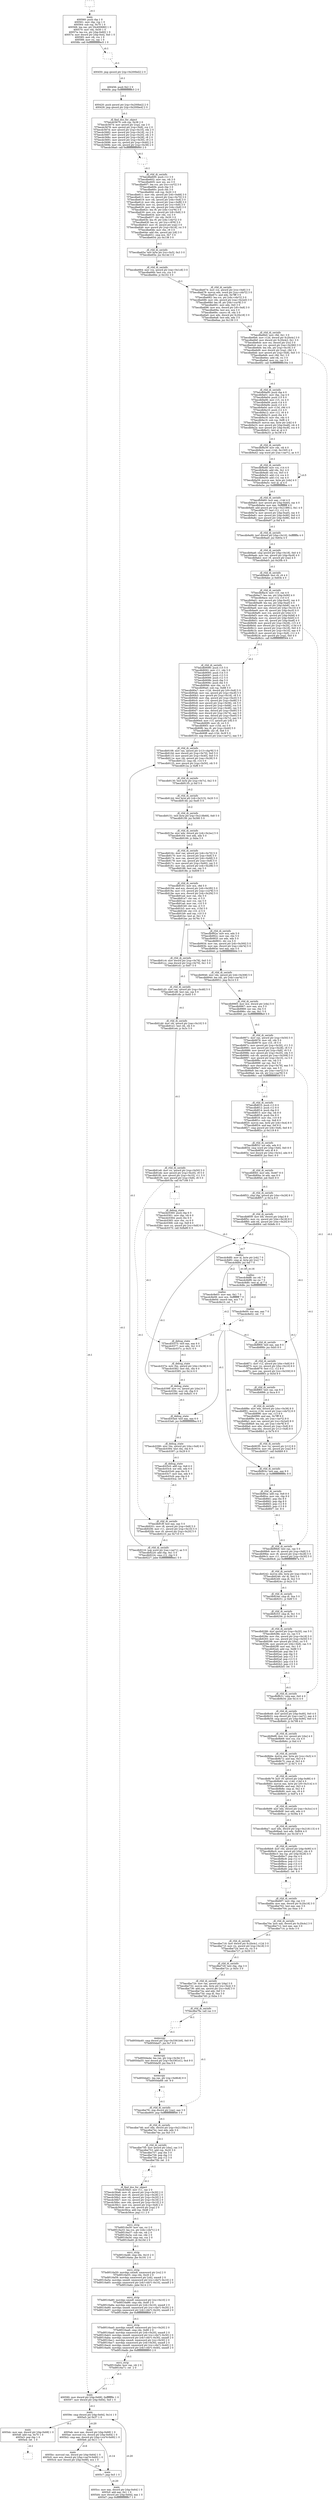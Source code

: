 digraph "G" { 
//Starting Function f_1
  subgraph 1 {
    label = "1";
    B1 [shape=box, style=dashed, label=""];
    B1 -> B2 [style=dashed, color="black", label=" ct:1"];
    B2 [shape=box, style=solid, label="main\n400560: push rbp 1 0\n400561: mov rbp, rsp 1 0\n400564: sub rsp, 0x70 1 0\n400568: lea rax, ptr [0x400680] 1 0\n400570: mov rdx, 0x50 1 0\n40057a: lea rcx, ptr [rbp-0x60] 1 0\n40057e: mov dword ptr [rbp-0x4], 0x0 1 0\n400585: mov rdi, rcx 1 0\n400588: mov rsi, rax 1 0\n40058b: call 0xfffffffffffffec5 1 0"];
    B2 -> B108 [style=dashed, color="black", label=" ct:1"];
    B2 -> B4 [style=solid, color="black", label=" ct:1"];
    B108 [shape=box, style=solid, label="main\n400590: mov dword ptr [rbp-0x68], 0xffffff9c 1 0\n400597: mov dword ptr [rbp-0x64], 0x0 1 0"];
    B108 -> B113 [style=solid, color="black", label=" ct:1"];
    B113 [shape=box, style=solid, label="main\n40059e: cmp dword ptr [rbp-0x64], 0x14 1 0\n4005a5: jnl 0x37 1 0"];
    B113 -> B115 [style=solid, color="black", label=" ct:1"];
    B113 -> B110 [style=solid, color="black", label=" ct:20"];
    B110 [shape=box, style=solid, label="main\n4005ab: mov eax, dword ptr [rbp-0x68] 1 0\n4005ae: movsxd rcx, dword ptr [rbp-0x64] 1 0\n4005b2: cmp eax, dword ptr [rbp+rcx*4-0x60] 1 0\n4005b6: jnl 0x11 1 0"];
    B110 -> B114 [style=solid, color="black", label=" ct:14"];
    B110 -> B111 [style=solid, color="black", label=" ct:6"];
    B111 [shape=box, style=solid, label="main\n4005bc: movsxd rax, dword ptr [rbp-0x64] 1 0\n4005c0: mov ecx, dword ptr [rbp+rax*4-0x60] 1 0\n4005c4: mov dword ptr [rbp-0x68], ecx 1 0"];
    B111 -> B114 [style=solid, color="black", label=" ct:4"];
    B114 [shape=box, style=solid, label="main\n4005c7: jmp 0x5 1 0"];
    B114 -> B112 [style=solid, color="black", label=" ct:20"];
    B112 [shape=box, style=solid, label="main\n4005cc: mov eax, dword ptr [rbp-0x64] 1 0\n4005cf: add eax, 0x1 1 0\n4005d4: mov dword ptr [rbp-0x64], eax 1 0\n4005d7: jmp 0xffffffffffffffc7 1 0"];
    B112 -> B113 [style=solid, color="black", label=" ct:20"];
    B115 [shape=box, style=solid, label="main\n4005dc: mov eax, dword ptr [rbp-0x68] 1 0\n4005df: add rsp, 0x70 1 0\n4005e3: pop rbp 1 0\n4005e4: ret  1 0"];
    B115 -> B116 [style=dashed, color="black", label=" ct:1"];
    B116 [shape=box, style=dashed, label=""];
//Ending Function f_1
  }
//Starting Function f_2
  subgraph 2 {
    label = "2";
    B4 [shape=box, style=dashed, label=""];
    B4 -> B3 [style=dashed, color="black", label=" ct:1"];
    B3 [shape=box, style=solid, label="\n400450: jmp qword ptr [rip+0x200bd2] 2 0"];
    B3 -> B5 [style=solid, color="black", label=" ct:1"];
    B5 [shape=box, style=solid, label="\n400456: push 0x2 2 0\n40045b: jmp 0xffffffffffffffc5 2 0"];
    B5 -> B6 [style=solid, color="black", label=" ct:1"];
    B6 [shape=box, style=solid, label="\n400420: push qword ptr [rip+0x200be2] 2 0\n400426: jmp qword ptr [rip+0x200be4] 2 0"];
    B6 -> B7 [style=solid, color="black", label=" ct:1"];
    B7 [shape=box, style=solid, label="_dl_find_dso_for_object\n7f7becdc5670: sub rsp, 0x38 2 0\n7f7becdc5674: mov qword ptr [rsp], rax 2 0\n7f7becdc5678: mov qword ptr [rsp+0x8], rcx 2 0\n7f7becdc567d: mov qword ptr [rsp+0x10], rdx 2 0\n7f7becdc5682: mov qword ptr [rsp+0x18], rsi 2 0\n7f7becdc5687: mov qword ptr [rsp+0x20], rdi 2 0\n7f7becdc568c: mov qword ptr [rsp+0x28], r8 2 0\n7f7becdc5691: mov qword ptr [rsp+0x30], r9 2 0\n7f7becdc5696: mov rsi, qword ptr [rsp+0x40] 2 0\n7f7becdc569b: mov rdi, qword ptr [rsp+0x38] 2 0\n7f7becdc56a0: call 0xffffffffffff8f60 2 0"];
    B7 -> B100 [style=dashed, color="black", label=" ct:1"];
    B7 -> B9 [style=solid, color="black", label=" ct:1"];
    B100 [shape=box, style=solid, label="_dl_find_dso_for_object\n7f7becdc56a5: mov r11, rax 2 0\n7f7becdc56a8: mov r9, qword ptr [rsp+0x30] 2 0\n7f7becdc56ad: mov r8, qword ptr [rsp+0x28] 2 0\n7f7becdc56b2: mov rdi, qword ptr [rsp+0x20] 2 0\n7f7becdc56b7: mov rsi, qword ptr [rsp+0x18] 2 0\n7f7becdc56bc: mov rdx, qword ptr [rsp+0x10] 2 0\n7f7becdc56c1: mov rcx, qword ptr [rsp+0x8] 2 0\n7f7becdc56c6: mov rax, qword ptr [rsp] 2 0\n7f7becdc56ca: add rsp, 0x48 2 0\n7f7becdc56ce: jmp r11 2 0"];
    B100 -> B102 [style=solid, color="black", label=" ct:1"];
    B102 [shape=box, style=solid, label="envz_strip\n7f7bd9516a30: mov rax, rsi 2 0\n7f7bd9516a33: lea rcx, ptr [rdx+rdx*1] 2 0\n7f7bd9516a37: sub rax, rdi 2 0\n7f7bd9516a3a: sub rax, rdx 2 0\n7f7bd9516a3d: cmp rax, rcx 2 0\n7f7bd9516a40: jb 0x10d 2 0"];
    B102 -> B103 [style=solid, color="black", label=" ct:1"];
    B103 [shape=box, style=solid, label="envz_strip\n7f7bd9516a46: cmp rdx, 0x10 2 0\n7f7bd9516a4a: jbe 0x191 2 0"];
    B103 -> B104 [style=solid, color="black", label=" ct:1"];
    B104 [shape=box, style=solid, label="envz_strip\n7f7bd9516a50: movdqu xmm8, xmmword ptr [rsi] 2 0\n7f7bd9516a55: cmp rdx, 0x20 2 0\n7f7bd9516a59: movdqu xmmword ptr [rdi], xmm8 2 0\n7f7bd9516a5e: movdqu xmm8, xmmword ptr [rsi+rdx*1-0x10] 2 0\n7f7bd9516a65: movdqu xmmword ptr [rdi+rdx*1-0x10], xmm8 2 0\n7f7bd9516a6c: jnbe 0x14 2 0"];
    B104 -> B105 [style=solid, color="black", label=" ct:1"];
    B105 [shape=box, style=solid, label="envz_strip\n7f7bd9516a80: movdqu xmm8, xmmword ptr [rsi+0x10] 2 0\n7f7bd9516a86: cmp rdx, 0x40 2 0\n7f7bd9516a8a: movdqu xmmword ptr [rdi+0x10], xmm8 2 0\n7f7bd9516a90: movdqu xmm8, xmmword ptr [rsi+rdx*1-0x20] 2 0\n7f7bd9516a97: movdqu xmmword ptr [rdi+rdx*1-0x20], xmm8 2 0\n7f7bd9516a9e: jbe 0xffffffffffffffd0 2 0"];
    B105 -> B106 [style=solid, color="black", label=" ct:1"];
    B106 [shape=box, style=solid, label="envz_strip\n7f7bd9516aa0: movdqu xmm8, xmmword ptr [rsi+0x20] 2 0\n7f7bd9516aa6: cmp rdx, 0x80 2 0\n7f7bd9516aad: movdqu xmmword ptr [rdi+0x20], xmm8 2 0\n7f7bd9516ab3: movdqu xmm8, xmmword ptr [rsi+rdx*1-0x30] 2 0\n7f7bd9516aba: movdqu xmmword ptr [rdi+rdx*1-0x30], xmm8 2 0\n7f7bd9516ac1: movdqu xmm8, xmmword ptr [rsi+0x30] 2 0\n7f7bd9516ac7: movdqu xmmword ptr [rdi+0x30], xmm8 2 0\n7f7bd9516acd: movdqu xmm8, xmmword ptr [rsi+rdx*1-0x40] 2 0\n7f7bd9516ad4: movdqu xmmword ptr [rdi+rdx*1-0x40], xmm8 2 0\n7f7bd9516adb: jbe 0xffffffffffffff93 2 0"];
    B106 -> B107 [style=solid, color="black", label=" ct:1"];
    B107 [shape=box, style=solid, label="envz_strip\n7f7bd9516a6e: mov rax, rdi 2 0\n7f7bd9516a71: ret  2 0"];
    B107 -> B109 [style=dashed, color="black", label=" ct:1"];
    B109 [shape=box, style=dashed, label=""];
    B109 -> B108 [style=solid, color="black", label=" ct:1"];
//Ending Function f_2
  }
//Starting Function f_3
  subgraph 3 {
    label = "3";
    B9 [shape=box, style=dashed, label=""];
    B9 -> B8 [style=dashed, color="black", label=" ct:1"];
    B8 [shape=box, style=solid, label="_dl_rtld_di_serinfo\n7f7becdbe600: push r12 3 0\n7f7becdbe602: mov rax, rdi 3 0\n7f7becdbe605: mov esi, esi 3 0\n7f7becdbe607: lea rcx, ptr [rsi+rsi*2] 3 0\n7f7becdbe60b: push rbp 3 0\n7f7becdbe60c: push rbx 3 0\n7f7becdbe60d: sub rsp, 0x20 3 0\n7f7becdbe611: mov rdx, qword ptr [rdi+0x68] 3 0\n7f7becdbe615: mov rsi, qword ptr [rax+0x70] 3 0\n7f7becdbe619: mov rdi, qword ptr [rdx+0x8] 3 0\n7f7becdbe61d: mov rdx, qword ptr [rax+0xf8] 3 0\n7f7becdbe624: mov rsi, qword ptr [rsi+0x8] 3 0\n7f7becdbe628: mov rdx, qword ptr [rdx+0x8] 3 0\n7f7becdbe62c: lea r8, ptr [rdx+rcx*8] 3 0\n7f7becdbe630: mov rcx, qword ptr [r8+0x8] 3 0\n7f7becdbe634: mov rdx, rcx 3 0\n7f7becdbe637: shr rdx, 0x20 3 0\n7f7becdbe63b: lea r9, ptr [rdx+rdx*2] 3 0\n7f7becdbe63f: lea rsi, ptr [rsi+r9*8] 3 0\n7f7becdbe643: mov r9, qword ptr [rax] 3 0\n7f7becdbe646: mov qword ptr [rsp+0x18], rsi 3 0\n7f7becdbe64b: mov rbx, r9 3 0\n7f7becdbe64e: add rbx, qword ptr [r8] 3 0\n7f7becdbe651: cmp ecx, 0x7 3 0\n7f7becdbe654: jnz 0x138 3 0"];
    B8 -> B10 [style=solid, color="black", label=" ct:1"];
    B10 [shape=box, style=solid, label="_dl_rtld_di_serinfo\n7f7becdbe65a: test byte ptr [rsi+0x5], 0x3 3 0\n7f7becdbe65e: jnz 0x14d 3 0"];
    B10 -> B11 [style=solid, color="black", label=" ct:1"];
    B11 [shape=box, style=solid, label="_dl_rtld_di_serinfo\n7f7becdbe664: mov rcx, qword ptr [rax+0x1c8] 3 0\n7f7becdbe66b: test rcx, rcx 3 0\n7f7becdbe66e: jz 0x102 3 0"];
    B11 -> B12 [style=solid, color="black", label=" ct:1"];
    B12 [shape=box, style=solid, label="_dl_rtld_di_serinfo\n7f7becdbe674: mov rcx, qword ptr [rcx+0x8] 3 0\n7f7becdbe678: movzx edx, word ptr [rcx+rdx*2] 3 0\n7f7becdbe67c: and edx, 0x7fff 3 0\n7f7becdbe682: lea rcx, ptr [rdx+rdx*2] 3 0\n7f7becdbe686: mov rdx, qword ptr [rax+0x2e0] 3 0\n7f7becdbe68d: lea r8, ptr [rdx+rcx*8] 3 0\n7f7becdbe691: mov edx, 0x0 3 0\n7f7becdbe696: mov ecx, dword ptr [r8+0x8] 3 0\n7f7becdbe69a: test ecx, ecx 3 0\n7f7becdbe69c: cmovz r8, rdx 3 0\n7f7becdbe6a0: mov edx, dword ptr fs:[0x18] 3 0\n7f7becdbe6a8: test edx, edx 3 0\n7f7becdbe6aa: jnz 0x139 3 0"];
    B12 -> B13 [style=solid, color="black", label=" ct:1"];
    B13 [shape=box, style=solid, label="_dl_rtld_di_serinfo\n7f7becdbe6b0: mov r9d, 0x1 3 0\n7f7becdbe6b6: mov r12d, dword ptr fs:[0x4c] 3 0\n7f7becdbe6bf: mov dword ptr fs:[0x4c], 0x1 3 0\n7f7becdbe6cb: mov esi, dword ptr [rsi] 3 0\n7f7becdbe6cd: mov rcx, qword ptr [rax+0x380] 3 0\n7f7becdbe6d4: lea rdx, ptr [rsp+0x18] 3 0\n7f7becdbe6d9: mov dword ptr [rsp], r9d 3 0\n7f7becdbe6dd: mov qword ptr [rsp+0x8], 0x0 3 0\n7f7becdbe6e6: mov r9d, 0x1 3 0\n7f7becdbe6ec: add rdi, rsi 3 0\n7f7becdbe6ef: mov rsi, rax 3 0\n7f7becdbe6f2: call 0xffffffffffffb30e 3 0"];
    B13 -> B85 [style=dashed, color="black", label=" ct:1"];
    B13 -> B15 [style=solid, color="black", label=" ct:1"];
    B85 [shape=box, style=solid, label="_dl_rtld_di_serinfo\n7f7becdbe6f7: mov rbp, rax 3 0\n7f7becdbe6fa: mov eax, dword ptr fs:[0x18] 3 0\n7f7becdbe702: test eax, eax 3 0\n7f7becdbe704: jnz 0xac 3 0"];
    B85 -> B87 [style=solid, color="black", label=" ct:1"];
    B87 [shape=box, style=solid, label="_dl_rtld_di_serinfo\n7f7becdbe70a: mov eax, dword ptr fs:[0x4c] 3 0\n7f7becdbe712: test eax, eax 3 0\n7f7becdbe714: jz 0x4c 3 0"];
    B87 -> B88 [style=solid, color="black", label=" ct:1"];
    B88 [shape=box, style=solid, label="_dl_rtld_di_serinfo\n7f7becdbe716: mov dword ptr fs:[0x4c], r12d 3 0\n7f7becdbe71f: mov rsi, qword ptr [rsp+0x18] 3 0\n7f7becdbe724: test rsi, rsi 3 0\n7f7becdbe727: jz 0x59 3 0"];
    B88 -> B89 [style=solid, color="black", label=" ct:1"];
    B89 [shape=box, style=solid, label="_dl_rtld_di_serinfo\n7f7becdbe729: test rbp, rbp 3 0\n7f7becdbe72c: jz 0x5c 3 0"];
    B89 -> B90 [style=solid, color="black", label=" ct:1"];
    B90 [shape=box, style=solid, label="_dl_rtld_di_serinfo\n7f7becdbe72e: mov rax, qword ptr [rbp] 3 0\n7f7becdbe732: movzx edx, byte ptr [rsi+0x4] 3 0\n7f7becdbe736: add rax, qword ptr [rsi+0x8] 3 0\n7f7becdbe73a: and edx, 0xf 3 0\n7f7becdbe73d: cmp dl, 0xa 3 0\n7f7becdbe740: jz 0xba 3 0"];
    B90 -> B91 [style=solid, color="black", label=" ct:1"];
    B91 [shape=box, style=solid, label="_dl_rtld_di_serinfo\n7f7becdbe7fa: call rax 3 0"];
    B91 -> B96 [style=dashed, color="black", label=" ct:1"];
    B91 -> B93 [style=solid, color="black", label=" ct:1"];
    B96 [shape=box, style=solid, label="_dl_rtld_di_serinfo\n7f7becdbe7fc: nop dword ptr [rax], eax 3 0\n7f7becdbe800: jmp 0xffffffffffffff46 3 0"];
    B96 -> B98 [style=solid, color="black", label=" ct:1"];
    B98 [shape=box, style=solid, label="_dl_rtld_di_serinfo\n7f7becdbe746: mov edx, dword ptr [rip+0x2135bc] 3 0\n7f7becdbe74c: test edx, edx 3 0\n7f7becdbe74e: jnz 0x5 3 0"];
    B98 -> B99 [style=solid, color="black", label=" ct:1"];
    B99 [shape=box, style=solid, label="_dl_rtld_di_serinfo\n7f7becdbe750: mov qword ptr [rbx], rax 3 0\n7f7becdbe753: add rsp, 0x20 3 0\n7f7becdbe757: pop rbx 3 0\n7f7becdbe758: pop rbp 3 0\n7f7becdbe759: pop r12 3 0\n7f7becdbe75b: ret  3 0"];
    B99 -> B101 [style=dashed, color="black", label=" ct:1"];
    B101 [shape=box, style=dashed, label=""];
    B101 -> B100 [style=solid, color="black", label=" ct:1"];
//Ending Function f_3
  }
//Starting Function f_4
  subgraph 4 {
    label = "4";
    B15 [shape=box, style=dashed, label=""];
    B15 -> B14 [style=dashed, color="black", label=" ct:1"];
    B14 [shape=box, style=solid, label="_dl_rtld_di_serinfo\n7f7becdb9a00: push rbp 4 0\n7f7becdb9a01: mov rbp, rsp 4 0\n7f7becdb9a04: push r15 4 0\n7f7becdb9a06: mov r15, rsi 4 0\n7f7becdb9a09: push r14 4 0\n7f7becdb9a0b: push r13 4 0\n7f7becdb9a0d: mov r13d, r9d 4 0\n7f7becdb9a10: push r12 4 0\n7f7becdb9a12: mov r12, r8 4 0\n7f7becdb9a15: push rbx 4 0\n7f7becdb9a16: mov rbx, rdx 4 0\n7f7becdb9a19: sub rsp, 0xf8 4 0\n7f7becdb9a20: movzx eax, byte ptr [rdi] 4 0\n7f7becdb9a23: mov qword ptr [rbp-0xa8], rdi 4 0\n7f7becdb9a2a: mov qword ptr [rbp-0xc8], rcx 4 0\n7f7becdb9a31: test al, al 4 0\n7f7becdb9a33: jz 0x19f 4 0"];
    B14 -> B16 [style=solid, color="black", label=" ct:1"];
    B16 [shape=box, style=solid, label="_dl_rtld_di_serinfo\n7f7becdb9a39: mov rdx, rdi 4 0\n7f7becdb9a3c: mov r14d, 0x1505 4 0\n7f7becdb9a42: nop word ptr [rax+rax*1], ax 4 0"];
    B16 -> B17 [style=solid, color="black", label=" ct:1"];
    B17 [shape=box, style=solid, label="_dl_rtld_di_serinfo\n7f7becdb9a48: mov rcx, r14 4 0\n7f7becdb9a4b: add rdx, 0x1 4 0\n7f7becdb9a4f: shl rcx, 0x5 4 0\n7f7becdb9a53: add r14, rcx 4 0\n7f7becdb9a56: add r14, rax 4 0\n7f7becdb9a59: movzx eax, byte ptr [rdx] 4 0\n7f7becdb9a5c: test al, al 4 0\n7f7becdb9a5e: jnz 0xffffffffffffffea 4 0"];
    B17 -> B18 [style=solid, color="black", label=" ct:1"];
    B17 -> B17 [style=solid, color="black", label=" ct:5"];
    B18 [shape=box, style=solid, label="_dl_rtld_di_serinfo\n7f7becdb9a60: mov eax, r14d 4 0\n7f7becdb9a63: mov qword ptr [rbp-0xb0], rax 4 0\n7f7becdb9a6a: mov eax, 0xffffffff 4 0\n7f7becdb9a6f: add qword ptr [rip+0x218f61], 0x1 4 0\n7f7becdb9a77: test r12, r12 4 0\n7f7becdb9a7a: mov qword ptr [rbp-0xa0], rax 4 0\n7f7becdb9a81: mov qword ptr [rbp-0x90], 0x0 4 0\n7f7becdb9a8c: mov qword ptr [rbp-0x88], 0x0 4 0\n7f7becdb9a97: jz 0xf 4 0"];
    B18 -> B19 [style=solid, color="black", label=" ct:1"];
    B19 [shape=box, style=solid, label="_dl_rtld_di_serinfo\n7f7becdb9a99: test dword ptr [rbp+0x10], 0xfffffffa 4 0\n7f7becdb9aa0: jnz 0x83a 4 0"];
    B19 -> B20 [style=solid, color="black", label=" ct:1"];
    B20 [shape=box, style=solid, label="_dl_rtld_di_serinfo\n7f7becdb9aa6: cmp qword ptr [rbp+0x18], 0x0 4 0\n7f7becdb9aab: mov rax, qword ptr [rbp-0xc8] 4 0\n7f7becdb9ab2: mov r9, qword ptr [rax] 4 0\n7f7becdb9ab5: jnz 0x20b 4 0"];
    B20 -> B21 [style=solid, color="black", label=" ct:1"];
    B21 [shape=box, style=solid, label="_dl_rtld_di_serinfo\n7f7becdb9abb: test r9, r9 4 0\n7f7becdb9abe: jz 0x83b 4 0"];
    B21 -> B22 [style=solid, color="black", label=" ct:1"];
    B22 [shape=box, style=solid, label="_dl_rtld_di_serinfo\n7f7becdb9ac4: mov r10, rax 4 0\n7f7becdb9ac7: lea rax, ptr [rbp-0x90] 4 0\n7f7becdb9ace: mov r14, r10 4 0\n7f7becdb9ad1: mov qword ptr [rbp-0xc0], rax 4 0\n7f7becdb9ad8: lea rax, ptr [rbp-0xa0] 4 0\n7f7becdb9adf: mov qword ptr [rbp-0xb8], rax 4 0\n7f7becdb9ae6: mov eax, dword ptr [rbp+0x10] 4 0\n7f7becdb9ae9: mov r8, qword ptr [rbp-0xc0] 4 0\n7f7becdb9af0: mov rcx, qword ptr [rbx] 4 0\n7f7becdb9af3: mov rdx, qword ptr [rbp-0xb8] 4 0\n7f7becdb9afa: mov rsi, qword ptr [rbp-0xb0] 4 0\n7f7becdb9b01: mov rdi, qword ptr [rbp-0xa8] 4 0\n7f7becdb9b08: mov qword ptr [rsp+0x28], r15 4 0\n7f7becdb9b0d: mov dword ptr [rsp+0x20], r13d 4 0\n7f7becdb9b12: mov qword ptr [rsp+0x18], 0x0 4 0\n7f7becdb9b1b: mov dword ptr [rsp+0x10], eax 4 0\n7f7becdb9b1f: mov qword ptr [rsp+0x8], r12 4 0\n7f7becdb9b24: mov qword ptr [rsp], 0x0 4 0\n7f7becdb9b2c: call 0xfffffffffffff564 4 0"];
    B22 -> B76 [style=dashed, color="black", label=" ct:1"];
    B22 -> B24 [style=solid, color="black", label=" ct:1"];
    B76 [shape=box, style=solid, label="_dl_rtld_di_serinfo\n7f7becdb9b31: cmp eax, 0x0 4 0\n7f7becdb9b34: jnle 0x14 4 0"];
    B76 -> B78 [style=solid, color="black", label=" ct:1"];
    B78 [shape=box, style=solid, label="_dl_rtld_di_serinfo\n7f7becdb9b48: mov qword ptr [rbp-0xd0], 0x0 4 0\n7f7becdb9b53: nop dword ptr [rax+rax*1], eax 4 0\n7f7becdb9b58: cmp qword ptr [rbp-0x90], 0x0 4 0\n7f7becdb9b60: jz 0x799 4 0"];
    B78 -> B79 [style=solid, color="black", label=" ct:1"];
    B79 [shape=box, style=solid, label="_dl_rtld_di_serinfo\n7f7becdb9b66: mov rcx, qword ptr [rbx] 4 0\n7f7becdb9b69: test rcx, rcx 4 0\n7f7becdb9b6c: jz 0xd 4 0"];
    B79 -> B80 [style=solid, color="black", label=" ct:1"];
    B80 [shape=box, style=solid, label="_dl_rtld_di_serinfo\n7f7becdb9b6e: movzx eax, byte ptr [rcx+0x5] 4 0\n7f7becdb9b72: and eax, 0x3 4 0\n7f7becdb9b75: cmp al, 0x3 4 0\n7f7becdb9b77: jz 0x71 4 0"];
    B80 -> B81 [style=solid, color="black", label=" ct:1"];
    B81 [shape=box, style=solid, label="_dl_rtld_di_serinfo\n7f7becdb9b79: mov r9, qword ptr [rbp-0x88] 4 0\n7f7becdb9b80: xor r14d, r14d 4 0\n7f7becdb9b83: movzx eax, byte ptr [r9+0x314] 4 0\n7f7becdb9b8b: and eax, 0x3 4 0\n7f7becdb9b8e: cmp al, 0x2 4 0\n7f7becdb9b90: mov rax, r9 4 0\n7f7becdb9b93: jz 0x87a 4 0"];
    B81 -> B82 [style=solid, color="black", label=" ct:1"];
    B82 [shape=box, style=solid, label="_dl_rtld_di_serinfo\n7f7becdb9b99: mov edx, dword ptr [rax+0x3cc] 4 0\n7f7becdb9b9f: test edx, edx 4 0\n7f7becdb9ba1: jz 0x58a 4 0"];
    B82 -> B83 [style=solid, color="black", label=" ct:1"];
    B83 [shape=box, style=solid, label="_dl_rtld_di_serinfo\n7f7becdb9ba7: mov edx, dword ptr [rip+0x218113] 4 0\n7f7becdb9bad: test edx, 0x804 4 0\n7f7becdb9bb3: jnz 0x1bf 4 0"];
    B83 -> B84 [style=solid, color="black", label=" ct:1"];
    B84 [shape=box, style=solid, label="_dl_rtld_di_serinfo\n7f7becdb9bb9: mov rdx, qword ptr [rbp-0x90] 4 0\n7f7becdb9bc0: mov qword ptr [rbx], rdx 4 0\n7f7becdb9bc3: lea rsp, ptr [rbp-0x28] 4 0\n7f7becdb9bc7: pop rbx 4 0\n7f7becdb9bc8: pop r12 4 0\n7f7becdb9bca: pop r13 4 0\n7f7becdb9bcc: pop r14 4 0\n7f7becdb9bce: pop r15 4 0\n7f7becdb9bd0: pop rbp 4 0\n7f7becdb9bd1: ret  4 0"];
    B84 -> B86 [style=dashed, color="black", label=" ct:1"];
    B86 [shape=box, style=dashed, label=""];
    B86 -> B85 [style=solid, color="black", label=" ct:1"];
//Ending Function f_4
  }
//Starting Function f_5
  subgraph 5 {
    label = "5";
    B24 [shape=box, style=dashed, label=""];
    B24 -> B23 [style=dashed, color="black", label=" ct:1"];
    B23 [shape=box, style=solid, label="_dl_rtld_di_serinfo\n7f7becdb9090: push r15 5 0\n7f7becdb9092: mov r11, rdx 5 0\n7f7becdb9095: push r14 5 0\n7f7becdb9097: push r13 5 0\n7f7becdb9099: push r12 5 0\n7f7becdb909b: push rbp 5 0\n7f7becdb909c: push rbx 5 0\n7f7becdb909d: mov rbx, rsi 5 0\n7f7becdb90a0: sub rsp, 0x88 5 0\n7f7becdb90a7: mov r12d, dword ptr [r9+0x8] 5 0\n7f7becdb90ab: mov rax, qword ptr [rsp+0xc8] 5 0\n7f7becdb90b3: mov qword ptr [rsp+0x18], r8 5 0\n7f7becdb90b8: mov rbp, qword ptr [rsp+0xc0] 5 0\n7f7becdb90c0: mov r14, qword ptr [rsp+0xd8] 5 0\n7f7becdb90c8: mov qword ptr [rsp+0x58], rdi 5 0\n7f7becdb90cd: mov qword ptr [rsp+0x68], rcx 5 0\n7f7becdb90d2: mov qword ptr [rsp+0x48], rax 5 0\n7f7becdb90d7: mov eax, dword ptr [rsp+0xd0] 5 0\n7f7becdb90de: mov dword ptr [rsp+0x74], eax 5 0\n7f7becdb90e2: mov eax, dword ptr [rsp+0xe0] 5 0\n7f7becdb90e9: mov dword ptr [rsp+0x7c], eax 5 0\n7f7becdb90ed: mov r13, qword ptr [r9] 5 0\n7f7becdb90f0: mov r8, rsi 5 0\n7f7becdb90f3: mov r15d, esi 5 0\n7f7becdb90f6: lea r9, ptr [rsp+0x40] 5 0\n7f7becdb90fb: shr r8, 0x6 5 0\n7f7becdb90ff: and r15d, 0x3f 5 0\n7f7becdb9103: nop dword ptr [rax+rax*1], eax 5 0"];
    B23 -> B50 [style=solid, color="black", label=" ct:1"];
    B50 [shape=box, style=solid, label="_dl_rtld_di_serinfo\n7f7becdb9108: mov rax, qword ptr [r13+rbp*8] 5 0\n7f7becdb910d: mov dword ptr [rsp+0x70], 0x0 5 0\n7f7becdb9115: mov qword ptr [rsp+0x40], 0x0 5 0\n7f7becdb911e: mov rdi, qword ptr [rax+0x28] 5 0\n7f7becdb9122: cmp rdi, r14 5 0\n7f7becdb9125: mov qword ptr [rsp+0x50], rdi 5 0\n7f7becdb912a: jz 0xf6 5 0"];
    B50 -> B25 [style=solid, color="black", label=" ct:2"];
    B25 [shape=box, style=solid, label="_dl_rtld_di_serinfo\n7f7becdb9130: test byte ptr [rsp+0x7c], 0x2 5 0\n7f7becdb9135: jz 0xf 5 0"];
    B25 -> B26 [style=solid, color="black", label=" ct:2"];
    B26 [shape=box, style=solid, label="_dl_rtld_di_serinfo\n7f7becdb9144: test byte ptr [rdi+0x315], 0x20 5 0\n7f7becdb914b: jnz 0xd5 5 0"];
    B26 -> B27 [style=solid, color="black", label=" ct:2"];
    B27 [shape=box, style=solid, label="_dl_rtld_di_serinfo\n7f7becdb9151: test byte ptr [rip+0x218b68], 0x8 5 0\n7f7becdb9158: jnz 0x580 5 0"];
    B27 -> B28 [style=solid, color="black", label=" ct:2"];
    B28 [shape=box, style=solid, label="_dl_rtld_di_serinfo\n7f7becdb915e: mov edx, dword ptr [rdi+0x2ec] 5 0\n7f7becdb9164: test edx, edx 5 0\n7f7becdb9166: jz 0xba 5 0"];
    B28 -> B29 [style=solid, color="black", label=" ct:2"];
    B29 [shape=box, style=solid, label="_dl_rtld_di_serinfo\n7f7becdb916c: mov rax, qword ptr [rdi+0x70] 5 0\n7f7becdb9170: mov rsi, qword ptr [rax+0x8] 5 0\n7f7becdb9174: mov rax, qword ptr [rdi+0x68] 5 0\n7f7becdb9178: mov rax, qword ptr [rax+0x8] 5 0\n7f7becdb917c: mov qword ptr [rsp+0x60], rax 5 0\n7f7becdb9181: mov rax, qword ptr [rdi+0x2f8] 5 0\n7f7becdb9188: test rax, rax 5 0\n7f7becdb918b: jz 0x609 5 0"];
    B29 -> B30 [style=solid, color="black", label=" ct:2"];
    B30 [shape=box, style=solid, label="_dl_rtld_di_serinfo\n7f7becdb9191: mov ecx, r8d 5 0\n7f7becdb9194: and ecx, dword ptr [rdi+0x2f0] 5 0\n7f7becdb919a: mov r10, qword ptr [rax+rcx*8] 5 0\n7f7becdb919e: mov ecx, dword ptr [rdi+0x2f4] 5 0\n7f7becdb91a4: mov rax, rbx 5 0\n7f7becdb91a7: shr rax, cl 5 0\n7f7becdb91aa: mov rcx, rax 5 0\n7f7becdb91ad: mov rax, r10 5 0\n7f7becdb91b0: shr rax, cl 5 0\n7f7becdb91b3: mov ecx, r15d 5 0\n7f7becdb91b6: shr r10, cl 5 0\n7f7becdb91b9: and rax, r10 5 0\n7f7becdb91bc: test al, 0x1 5 0\n7f7becdb91be: jnz 0x76c 5 0"];
    B30 -> B51 [style=solid, color="black", label=" ct:1"];
    B30 -> B31 [style=solid, color="black", label=" ct:1"];
    B31 [shape=box, style=solid, label="_dl_rtld_di_serinfo\n7f7becdb91c4: mov dword ptr [rsp+0x78], 0x0 5 0\n7f7becdb91cc: cmp dword ptr [rsp+0x70], 0x1 5 0\n7f7becdb91d1: jz 0x67 5 0"];
    B31 -> B32 [style=solid, color="black", label=" ct:1"];
    B32 [shape=box, style=solid, label="_dl_rtld_di_serinfo\n7f7becdb91d3: mov rax, qword ptr [rsp+0x48] 5 0\n7f7becdb91d8: test rax, rax 5 0\n7f7becdb91db: jz 0x45 5 0"];
    B32 -> B33 [style=solid, color="black", label=" ct:1"];
    B33 [shape=box, style=solid, label="_dl_rtld_di_serinfo\n7f7becdb91dd: mov rdi, qword ptr [rax+0x10] 5 0\n7f7becdb91e1: test rdi, rdi 5 0\n7f7becdb91e4: jz 0x3c 5 0"];
    B33 -> B34 [style=solid, color="black", label=" ct:1"];
    B34 [shape=box, style=solid, label="_dl_rtld_di_serinfo\n7f7becdb91e6: mov rsi, qword ptr [rsp+0x50] 5 0\n7f7becdb91eb: mov qword ptr [rsp+0x20], r9 5 0\n7f7becdb91f0: mov qword ptr [rsp+0x10], r11 5 0\n7f7becdb91f5: mov qword ptr [rsp+0x8], r8 5 0\n7f7becdb91fa: call 0x7166 5 0"];
    B34 -> B47 [style=dashed, color="black", label=" ct:1"];
    B34 -> B36 [style=solid, color="black", label=" ct:1"];
    B47 [shape=box, style=solid, label="_dl_rtld_di_serinfo\n7f7becdb91ff: test eax, eax 5 0\n7f7becdb9201: mov r8, qword ptr [rsp+0x8] 5 0\n7f7becdb9206: mov r11, qword ptr [rsp+0x10] 5 0\n7f7becdb920b: mov r9, qword ptr [rsp+0x20] 5 0\n7f7becdb9210: jnz 0x710 5 0"];
    B47 -> B49 [style=solid, color="black", label=" ct:1"];
    B49 [shape=box, style=solid, label="_dl_rtld_di_serinfo\n7f7becdb9216: nop word ptr [rax+rax*1], ax 5 0\n7f7becdb9220: add rbp, 0x1 5 0\n7f7becdb9224: cmp r12, rbp 5 0\n7f7becdb9227: jnbe 0xfffffffffffffee1 5 0"];
    B49 -> B50 [style=solid, color="black", label=" ct:1"];
    B51 [shape=box, style=solid, label="_dl_rtld_di_serinfo\n7f7becdb992a: mov ecx, edx 5 0\n7f7becdb992c: mov rax, rbx 5 0\n7f7becdb992f: xor edx, edx 5 0\n7f7becdb9931: div rcx 5 0\n7f7becdb9934: mov rax, qword ptr [rdi+0x300] 5 0\n7f7becdb993b: mov eax, dword ptr [rax+rdx*4] 5 0\n7f7becdb993e: test eax, eax 5 0\n7f7becdb9940: jz 0xfffffffffffff884 5 0"];
    B51 -> B52 [style=solid, color="black", label=" ct:1"];
    B52 [shape=box, style=solid, label="_dl_rtld_di_serinfo\n7f7becdb9946: mov rdx, qword ptr [rdi+0x308] 5 0\n7f7becdb994d: lea rdx, ptr [rdx+rax*4] 5 0\n7f7becdb9951: jmp 0x14 5 0"];
    B52 -> B53 [style=solid, color="black", label=" ct:1"];
    B53 [shape=box, style=solid, label="_dl_rtld_di_serinfo\n7f7becdb9965: mov ecx, dword ptr [rdx] 5 0\n7f7becdb9967: mov eax, ecx 5 0\n7f7becdb9969: xor rax, rbx 5 0\n7f7becdb996c: shr rax, 0x1 5 0\n7f7becdb996f: jnz 0xffffffffffffffe9 5 0"];
    B53 -> B54 [style=solid, color="black", label=" ct:1"];
    B54 [shape=box, style=solid, label="_dl_rtld_di_serinfo\n7f7becdb9971: mov rax, qword ptr [rsp+0x50] 5 0\n7f7becdb9976: mov rdi, rdx 5 0\n7f7becdb9979: mov r10, r9 5 0\n7f7becdb997c: mov qword ptr [rsp+0x30], r11 5 0\n7f7becdb9981: mov qword ptr [rsp+0x28], r8 5 0\n7f7becdb9986: mov qword ptr [rsp+0x8], r9 5 0\n7f7becdb998b: mov qword ptr [rsp+0x20], rdx 5 0\n7f7becdb9990: sub rdi, qword ptr [rax+0x308] 5 0\n7f7becdb9997: mov qword ptr [rsp+0x10], rsi 5 0\n7f7becdb999c: mov rax, rdi 5 0\n7f7becdb999f: sar rax, 0x2 5 0\n7f7becdb99a3: mov dword ptr [rsp+0x78], eax 5 0\n7f7becdb99a7: mov eax, eax 5 0\n7f7becdb99a9: lea rax, ptr [rax+rax*2] 5 0\n7f7becdb99ad: lea rdi, ptr [rsi+rax*8] 5 0\n7f7becdb99b1: call 0xfffffffffffff55f 5 0"];
    B54 -> B70 [style=dashed, color="black", label=" ct:1"];
    B54 -> B56 [style=solid, color="black", label=" ct:1"];
    B70 [shape=box, style=solid, label="_dl_rtld_di_serinfo\n7f7becdb99b6: test rax, rax 5 0\n7f7becdb99b9: mov r9, qword ptr [rsp+0x8] 5 0\n7f7becdb99be: mov r8, qword ptr [rsp+0x28] 5 0\n7f7becdb99c3: mov r11, qword ptr [rsp+0x30] 5 0\n7f7becdb99c8: jnz 0xfffffffffffff87a 5 0"];
    B70 -> B72 [style=solid, color="black", label=" ct:1"];
    B72 [shape=box, style=solid, label="_dl_rtld_di_serinfo\n7f7becdb9242: movzx edx, byte ptr [rax+0x4] 5 0\n7f7becdb9246: shr dl, 0x4 5 0\n7f7becdb9249: cmp dl, 0x2 5 0\n7f7becdb924c: jz 0x2c 5 0"];
    B72 -> B73 [style=solid, color="black", label=" ct:1"];
    B73 [shape=box, style=solid, label="_dl_rtld_di_serinfo\n7f7becdb924e: cmp dl, 0xa 5 0\n7f7becdb9251: jz 0x6f 5 0"];
    B73 -> B74 [style=solid, color="black", label=" ct:1"];
    B74 [shape=box, style=solid, label="_dl_rtld_di_serinfo\n7f7becdb9253: cmp dl, 0x1 5 0\n7f7becdb9256: jz 0x30 5 0"];
    B74 -> B75 [style=solid, color="black", label=" ct:1"];
    B75 [shape=box, style=solid, label="_dl_rtld_di_serinfo\n7f7becdb9286: mov qword ptr [rsp+0x20], rax 5 0\n7f7becdb928b: mov rsi, rax 5 0\n7f7becdb928e: mov rbx, qword ptr [rsp+0x18] 5 0\n7f7becdb9293: mov rax, qword ptr [rsp+0x50] 5 0\n7f7becdb9298: mov qword ptr [rbx], rsi 5 0\n7f7becdb929b: mov qword ptr [rbx+0x8], rax 5 0\n7f7becdb929f: mov eax, 0x1 5 0\n7f7becdb92a4: add rsp, 0x88 5 0\n7f7becdb92ab: pop rbx 5 0\n7f7becdb92ac: pop rbp 5 0\n7f7becdb92ad: pop r12 5 0\n7f7becdb92af: pop r13 5 0\n7f7becdb92b1: pop r14 5 0\n7f7becdb92b3: pop r15 5 0\n7f7becdb92b5: ret  5 0"];
    B75 -> B77 [style=dashed, color="black", label=" ct:1"];
    B77 [shape=box, style=dashed, label=""];
    B77 -> B76 [style=solid, color="black", label=" ct:1"];
//Ending Function f_5
  }
//Starting Function f_6
  subgraph 6 {
    label = "6";
    B36 [shape=box, style=dashed, label=""];
    B36 -> B35 [style=dashed, color="black", label=" ct:1"];
    B35 [shape=box, style=solid, label="_dl_debug_state\n7f7becdc0360: push rbp 6 0\n7f7becdc0361: mov rbp, rdi 6 0\n7f7becdc0364: push rbx 6 0\n7f7becdc0365: mov rbx, rsi 6 0\n7f7becdc0368: sub rsp, 0x8 6 0\n7f7becdc036c: mov rsi, qword ptr [rsi+0x8] 6 0\n7f7becdc0370: call 0x8a80 6 0"];
    B35 -> B40 [style=dashed, color="black", label=" ct:1"];
    B35 -> B38 [style=solid, color="black", label=" ct:1"];
    B40 [shape=box, style=solid, label="_dl_debug_state\n7f7becdc0375: test eax, eax 6 0\n7f7becdc0377: mov edx, 0x1 6 0\n7f7becdc037c: jz 0x31 6 0"];
    B40 -> B42 [style=solid, color="black", label=" ct:1"];
    B42 [shape=box, style=solid, label="_dl_debug_state\n7f7becdc037e: mov rbx, qword ptr [rbx+0x38] 6 0\n7f7becdc0382: test rbx, rbx 6 0\n7f7becdc0385: jnz 0x14 6 0"];
    B42 -> B43 [style=solid, color="black", label=" ct:1"];
    B43 [shape=box, style=solid, label="_dl_debug_state\n7f7becdc0399: mov rsi, qword ptr [rbx] 6 0\n7f7becdc039c: mov rdi, rbp 6 0\n7f7becdc039f: call 0x8a51 6 0"];
    B43 -> B44 [style=dashed, color="black", label=" ct:1"];
    B43 -> B38 [style=solid, color="black", label=" ct:1"];
    B44 [shape=box, style=solid, label="_dl_debug_state\n7f7becdc03a4: test eax, eax 6 0\n7f7becdc03a6: jnz 0xffffffffffffffea 6 0"];
    B44 -> B45 [style=solid, color="black", label=" ct:1"];
    B45 [shape=box, style=solid, label="_dl_debug_state\n7f7becdc0390: mov rbx, qword ptr [rbx+0x8] 6 0\n7f7becdc0394: test rbx, rbx 6 0\n7f7becdc0397: jz 0x29 6 0"];
    B45 -> B46 [style=solid, color="black", label=" ct:1"];
    B46 [shape=box, style=solid, label="_dl_debug_state\n7f7becdc03c0: add rsp, 0x8 6 0\n7f7becdc03c4: xor edx, edx 6 0\n7f7becdc03c6: pop rbx 6 0\n7f7becdc03c7: mov eax, edx 6 0\n7f7becdc03c9: pop rbp 6 0\n7f7becdc03ca: ret  6 0"];
    B46 -> B48 [style=dashed, color="black", label=" ct:1"];
    B48 [shape=box, style=dashed, label=""];
    B48 -> B47 [style=solid, color="black", label=" ct:1"];
//Ending Function f_6
  }
//Starting Function f_7
  subgraph 7 {
    label = "7";
    B38 [shape=box, style=dashed, label=""];
    B38 -> B37 [style=dashed, color="black", label=" ct:7"];
    B37 [shape=box, style=solid, label="realloc\n7f7becdc8df0: mov al, byte ptr [rdi] 7 0\n7f7becdc8df2: cmp al, byte ptr [rsi] 7 0\n7f7becdc8df4: jnz 0xf 7 0"];
    B37 -> B61 [style=solid, color="black", label=" ct:18"];
    B37 -> B39 [style=solid, color="black", label=" ct:2"];
    B39 [shape=box, style=solid, label="realloc\n7f7becdc8e03: mov eax, 0x1 7 0\n7f7becdc8e08: mov ecx, 0xffffffff 7 0\n7f7becdc8e0d: cmovb eax, ecx 7 0\n7f7becdc8e10: ret  7 0"];
    B39 -> B41 [style=dashed, color="black", label=" ct:2"];
    B41 [shape=box, style=dashed, label=""];
    B41 -> B68 [style=solid, color="black", label=" ct:1"];
    B41 -> B63 [style=solid, color="black", label=" ct:1"];
    B41 -> B44 [style=solid, color="black", label=" ct:1"];
    B41 -> B40 [style=solid, color="black", label=" ct:1"];
    B61 [shape=box, style=solid, label="realloc\n7f7becdc8df6: inc rdi 7 0\n7f7becdc8df9: inc rsi 7 0\n7f7becdc8dfc: test al, al 7 0\n7f7becdc8dfe: jnz 0xfffffffffffffff2 7 0"];
    B61 -> B62 [style=solid, color="black", label=" ct:2"];
    B61 -> B37 [style=solid, color="black", label=" ct:16"];
    B62 [shape=box, style=solid, label="realloc\n7f7becdc8e00: xor eax, eax 7 0\n7f7becdc8e02: ret  7 0"];
    B62 -> B41 [style=dashed, color="black", label=" ct:2"];
//Ending Function f_7
  }
//Starting Function f_8
  subgraph 8 {
    label = "8";
    B56 [shape=box, style=dashed, label=""];
    B56 -> B55 [style=dashed, color="black", label=" ct:1"];
    B55 [shape=box, style=solid, label="_dl_rtld_di_serinfo\n7f7becdb8f10: push r13 8 0\n7f7becdb8f12: push r12 8 0\n7f7becdb8f14: push rbp 8 0\n7f7becdb8f15: mov rbp, rdi 8 0\n7f7becdb8f18: push rbx 8 0\n7f7becdb8f19: mov rbx, r10 8 0\n7f7becdb8f1c: sub rsp, 0x8 8 0\n7f7becdb8f20: movzx eax, byte ptr [rdi+0x4] 8 0\n7f7becdb8f24: and eax, 0xf 8 0\n7f7becdb8f27: cmp qword ptr [rdi+0x8], 0x0 8 0\n7f7becdb8f2c: jz 0x119 8 0"];
    B55 -> B57 [style=solid, color="black", label=" ct:1"];
    B57 [shape=box, style=solid, label="_dl_rtld_di_serinfo\n7f7becdb8f32: xor edx, edx 8 0\n7f7becdb8f34: cmp word ptr [rbp+0x6], 0x0 8 0\n7f7becdb8f39: setz dl 8 0\n7f7becdb8f3c: test dword ptr [rbx+0x3c], edx 8 0\n7f7becdb8f3f: jnz 0xe1 8 0"];
    B57 -> B58 [style=solid, color="black", label=" ct:1"];
    B58 [shape=box, style=solid, label="_dl_rtld_di_serinfo\n7f7becdb8f45: mov edx, 0x467 8 0\n7f7becdb8f4a: bt edx, eax 8 0\n7f7becdb8f4d: jnb 0xd3 8 0"];
    B58 -> B59 [style=solid, color="black", label=" ct:1"];
    B59 [shape=box, style=solid, label="_dl_rtld_di_serinfo\n7f7becdb8f53: cmp rbp, qword ptr [rbx+0x28] 8 0\n7f7becdb8f57: jz 0x1a 8 0"];
    B59 -> B60 [style=solid, color="black", label=" ct:1"];
    B60 [shape=box, style=solid, label="_dl_rtld_di_serinfo\n7f7becdb8f59: mov edi, dword ptr [rbp] 8 0\n7f7becdb8f5c: mov rsi, qword ptr [rbx+0x18] 8 0\n7f7becdb8f60: add rdi, qword ptr [rbx+0x20] 8 0\n7f7becdb8f64: call 0xfe8c 8 0"];
    B60 -> B63 [style=dashed, color="black", label=" ct:1"];
    B60 -> B38 [style=solid, color="black", label=" ct:1"];
    B63 [shape=box, style=solid, label="_dl_rtld_di_serinfo\n7f7becdb8f69: test eax, eax 8 0\n7f7becdb8f6b: jnz 0xb5 8 0"];
    B63 -> B64 [style=solid, color="black", label=" ct:1"];
    B64 [shape=box, style=solid, label="_dl_rtld_di_serinfo\n7f7becdb8f71: mov r12, qword ptr [rbx+0x8] 8 0\n7f7becdb8f75: mov rsi, qword ptr [rbx+0x10] 8 0\n7f7becdb8f79: test r12, r12 8 0\n7f7becdb8f7c: mov rax, qword ptr [rsi+0x330] 8 0\n7f7becdb8f83: jz 0x5d 8 0"];
    B64 -> B65 [style=solid, color="black", label=" ct:1"];
    B65 [shape=box, style=solid, label="_dl_rtld_di_serinfo\n7f7becdb8f85: test rax, rax 8 0\n7f7becdb8f88: jz 0xca 8 0"];
    B65 -> B66 [style=solid, color="black", label=" ct:1"];
    B66 [shape=box, style=solid, label="_dl_rtld_di_serinfo\n7f7becdb8f8e: mov edx, dword ptr [rbx+0x38] 8 0\n7f7becdb8f91: movzx r13d, word ptr [rax+rdx*2] 8 0\n7f7becdb8f96: mov rax, r13 8 0\n7f7becdb8f99: and eax, 0x7fff 8 0\n7f7becdb8f9e: lea rdx, ptr [rax+rax*2] 8 0\n7f7becdb8fa2: mov rax, qword ptr [rsi+0x2e0] 8 0\n7f7becdb8fa9: lea rax, ptr [rax+rdx*8] 8 0\n7f7becdb8fad: mov ebx, dword ptr [rax+0x8] 8 0\n7f7becdb8fb0: cmp ebx, dword ptr [r12+0x8] 8 0\n7f7becdb8fb5: jz 0x7b 8 0"];
    B66 -> B67 [style=solid, color="black", label=" ct:1"];
    B67 [shape=box, style=solid, label="_dl_rtld_di_serinfo\n7f7becdb9030: mov rsi, qword ptr [r12] 8 0\n7f7becdb9034: mov rdi, qword ptr [rax] 8 0\n7f7becdb9037: call 0xfdb9 8 0"];
    B67 -> B68 [style=dashed, color="black", label=" ct:1"];
    B67 -> B38 [style=solid, color="black", label=" ct:1"];
    B68 [shape=box, style=solid, label="_dl_rtld_di_serinfo\n7f7becdb903c: test eax, eax 8 0\n7f7becdb903e: jz 0xffffffffffffff8c 8 0"];
    B68 -> B69 [style=solid, color="black", label=" ct:1"];
    B69 [shape=box, style=solid, label="_dl_rtld_di_serinfo\n7f7becdb8fca: add rsp, 0x8 8 0\n7f7becdb8fce: mov rax, rbp 8 0\n7f7becdb8fd1: pop rbx 8 0\n7f7becdb8fd2: pop rbp 8 0\n7f7becdb8fd3: pop r12 8 0\n7f7becdb8fd5: pop r13 8 0\n7f7becdb8fd7: ret  8 0"];
    B69 -> B71 [style=dashed, color="black", label=" ct:1"];
    B71 [shape=box, style=dashed, label=""];
    B71 -> B70 [style=solid, color="black", label=" ct:1"];
//Ending Function f_8
  }
//Starting Function f_9
  subgraph 9 {
    label = "9";
    B93 [shape=box, style=dashed, label=""];
    B93 -> B92 [style=dashed, color="black", label=" ct:1"];
    B92 [shape=box, style=solid, label="memccpy\n7f7bd950da40: cmp dword ptr [rip+0x3361b9], 0x0 9 0\n7f7bd950da47: jnz 0x7 9 0"];
    B92 -> B94 [style=solid, color="black", label=" ct:1"];
    B94 [shape=box, style=solid, label="memccpy\n7f7bd950da4e: lea rax, ptr [rip+0x3b] 9 0\n7f7bd950da55: test dword ptr [rip+0x3361e1], 0x4 9 0\n7f7bd950da5f: jnz 0xa 9 0"];
    B94 -> B95 [style=solid, color="black", label=" ct:1"];
    B95 [shape=box, style=solid, label="memccpy\n7f7bd950da61: lea rax, ptr [rip+0x8fc8] 9 0\n7f7bd950da68: ret  9 0"];
    B95 -> B97 [style=dashed, color="black", label=" ct:1"];
    B97 [shape=box, style=dashed, label=""];
    B97 -> B96 [style=solid, color="black", label=" ct:1"];
//Ending Function f_9
  }
}
